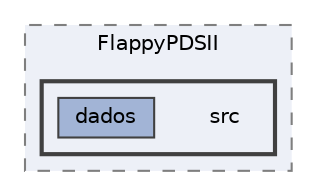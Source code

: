 digraph "tests/build/CMakeFiles/run_tests.dir/home/sammy/Documentos/GitHub/FlappyPDSII/src"
{
 // LATEX_PDF_SIZE
  bgcolor="transparent";
  edge [fontname=Helvetica,fontsize=10,labelfontname=Helvetica,labelfontsize=10];
  node [fontname=Helvetica,fontsize=10,shape=box,height=0.2,width=0.4];
  compound=true
  subgraph clusterdir_fef7cf7d2ece7ce6fd43fff8d2090626 {
    graph [ bgcolor="#edf0f7", pencolor="grey50", label="FlappyPDSII", fontname=Helvetica,fontsize=10 style="filled,dashed", URL="dir_fef7cf7d2ece7ce6fd43fff8d2090626.html",tooltip=""]
  subgraph clusterdir_0a31bbc42e24966efc11845116026635 {
    graph [ bgcolor="#edf0f7", pencolor="grey25", label="", fontname=Helvetica,fontsize=10 style="filled,bold", URL="dir_0a31bbc42e24966efc11845116026635.html",tooltip=""]
    dir_0a31bbc42e24966efc11845116026635 [shape=plaintext, label="src"];
  dir_a326a8290a3a107bfdf9d0b90aacff9b [label="dados", fillcolor="#a2b4d6", color="grey25", style="filled", URL="dir_a326a8290a3a107bfdf9d0b90aacff9b.html",tooltip=""];
  }
  }
}
